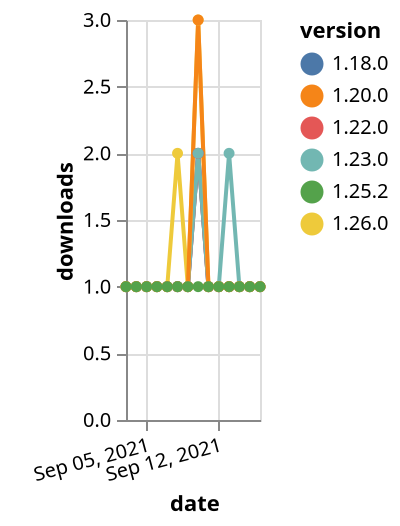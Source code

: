 {"$schema": "https://vega.github.io/schema/vega-lite/v5.json", "description": "A simple bar chart with embedded data.", "data": {"values": [{"date": "2021-09-03", "total": 216, "delta": 1, "version": "1.18.0"}, {"date": "2021-09-04", "total": 217, "delta": 1, "version": "1.18.0"}, {"date": "2021-09-05", "total": 218, "delta": 1, "version": "1.18.0"}, {"date": "2021-09-06", "total": 219, "delta": 1, "version": "1.18.0"}, {"date": "2021-09-07", "total": 220, "delta": 1, "version": "1.18.0"}, {"date": "2021-09-08", "total": 221, "delta": 1, "version": "1.18.0"}, {"date": "2021-09-09", "total": 222, "delta": 1, "version": "1.18.0"}, {"date": "2021-09-10", "total": 224, "delta": 2, "version": "1.18.0"}, {"date": "2021-09-11", "total": 225, "delta": 1, "version": "1.18.0"}, {"date": "2021-09-12", "total": 226, "delta": 1, "version": "1.18.0"}, {"date": "2021-09-13", "total": 227, "delta": 1, "version": "1.18.0"}, {"date": "2021-09-14", "total": 228, "delta": 1, "version": "1.18.0"}, {"date": "2021-09-15", "total": 229, "delta": 1, "version": "1.18.0"}, {"date": "2021-09-16", "total": 230, "delta": 1, "version": "1.18.0"}, {"date": "2021-09-03", "total": 167, "delta": 1, "version": "1.22.0"}, {"date": "2021-09-04", "total": 168, "delta": 1, "version": "1.22.0"}, {"date": "2021-09-05", "total": 169, "delta": 1, "version": "1.22.0"}, {"date": "2021-09-06", "total": 170, "delta": 1, "version": "1.22.0"}, {"date": "2021-09-07", "total": 171, "delta": 1, "version": "1.22.0"}, {"date": "2021-09-08", "total": 172, "delta": 1, "version": "1.22.0"}, {"date": "2021-09-09", "total": 173, "delta": 1, "version": "1.22.0"}, {"date": "2021-09-10", "total": 175, "delta": 2, "version": "1.22.0"}, {"date": "2021-09-11", "total": 176, "delta": 1, "version": "1.22.0"}, {"date": "2021-09-12", "total": 177, "delta": 1, "version": "1.22.0"}, {"date": "2021-09-13", "total": 178, "delta": 1, "version": "1.22.0"}, {"date": "2021-09-14", "total": 179, "delta": 1, "version": "1.22.0"}, {"date": "2021-09-15", "total": 180, "delta": 1, "version": "1.22.0"}, {"date": "2021-09-16", "total": 181, "delta": 1, "version": "1.22.0"}, {"date": "2021-09-03", "total": 156, "delta": 1, "version": "1.23.0"}, {"date": "2021-09-04", "total": 157, "delta": 1, "version": "1.23.0"}, {"date": "2021-09-05", "total": 158, "delta": 1, "version": "1.23.0"}, {"date": "2021-09-06", "total": 159, "delta": 1, "version": "1.23.0"}, {"date": "2021-09-07", "total": 160, "delta": 1, "version": "1.23.0"}, {"date": "2021-09-08", "total": 161, "delta": 1, "version": "1.23.0"}, {"date": "2021-09-09", "total": 162, "delta": 1, "version": "1.23.0"}, {"date": "2021-09-10", "total": 164, "delta": 2, "version": "1.23.0"}, {"date": "2021-09-11", "total": 165, "delta": 1, "version": "1.23.0"}, {"date": "2021-09-12", "total": 166, "delta": 1, "version": "1.23.0"}, {"date": "2021-09-13", "total": 168, "delta": 2, "version": "1.23.0"}, {"date": "2021-09-14", "total": 169, "delta": 1, "version": "1.23.0"}, {"date": "2021-09-15", "total": 170, "delta": 1, "version": "1.23.0"}, {"date": "2021-09-16", "total": 171, "delta": 1, "version": "1.23.0"}, {"date": "2021-09-03", "total": 170, "delta": 1, "version": "1.26.0"}, {"date": "2021-09-04", "total": 171, "delta": 1, "version": "1.26.0"}, {"date": "2021-09-05", "total": 172, "delta": 1, "version": "1.26.0"}, {"date": "2021-09-06", "total": 173, "delta": 1, "version": "1.26.0"}, {"date": "2021-09-07", "total": 174, "delta": 1, "version": "1.26.0"}, {"date": "2021-09-08", "total": 176, "delta": 2, "version": "1.26.0"}, {"date": "2021-09-09", "total": 177, "delta": 1, "version": "1.26.0"}, {"date": "2021-09-10", "total": 180, "delta": 3, "version": "1.26.0"}, {"date": "2021-09-11", "total": 181, "delta": 1, "version": "1.26.0"}, {"date": "2021-09-12", "total": 182, "delta": 1, "version": "1.26.0"}, {"date": "2021-09-13", "total": 183, "delta": 1, "version": "1.26.0"}, {"date": "2021-09-14", "total": 184, "delta": 1, "version": "1.26.0"}, {"date": "2021-09-15", "total": 185, "delta": 1, "version": "1.26.0"}, {"date": "2021-09-16", "total": 186, "delta": 1, "version": "1.26.0"}, {"date": "2021-09-03", "total": 285, "delta": 1, "version": "1.20.0"}, {"date": "2021-09-04", "total": 286, "delta": 1, "version": "1.20.0"}, {"date": "2021-09-05", "total": 287, "delta": 1, "version": "1.20.0"}, {"date": "2021-09-06", "total": 288, "delta": 1, "version": "1.20.0"}, {"date": "2021-09-07", "total": 289, "delta": 1, "version": "1.20.0"}, {"date": "2021-09-08", "total": 290, "delta": 1, "version": "1.20.0"}, {"date": "2021-09-09", "total": 291, "delta": 1, "version": "1.20.0"}, {"date": "2021-09-10", "total": 294, "delta": 3, "version": "1.20.0"}, {"date": "2021-09-11", "total": 295, "delta": 1, "version": "1.20.0"}, {"date": "2021-09-12", "total": 296, "delta": 1, "version": "1.20.0"}, {"date": "2021-09-13", "total": 297, "delta": 1, "version": "1.20.0"}, {"date": "2021-09-14", "total": 298, "delta": 1, "version": "1.20.0"}, {"date": "2021-09-15", "total": 299, "delta": 1, "version": "1.20.0"}, {"date": "2021-09-16", "total": 300, "delta": 1, "version": "1.20.0"}, {"date": "2021-09-03", "total": 140, "delta": 1, "version": "1.25.2"}, {"date": "2021-09-04", "total": 141, "delta": 1, "version": "1.25.2"}, {"date": "2021-09-05", "total": 142, "delta": 1, "version": "1.25.2"}, {"date": "2021-09-06", "total": 143, "delta": 1, "version": "1.25.2"}, {"date": "2021-09-07", "total": 144, "delta": 1, "version": "1.25.2"}, {"date": "2021-09-08", "total": 145, "delta": 1, "version": "1.25.2"}, {"date": "2021-09-09", "total": 146, "delta": 1, "version": "1.25.2"}, {"date": "2021-09-10", "total": 147, "delta": 1, "version": "1.25.2"}, {"date": "2021-09-11", "total": 148, "delta": 1, "version": "1.25.2"}, {"date": "2021-09-12", "total": 149, "delta": 1, "version": "1.25.2"}, {"date": "2021-09-13", "total": 150, "delta": 1, "version": "1.25.2"}, {"date": "2021-09-14", "total": 151, "delta": 1, "version": "1.25.2"}, {"date": "2021-09-15", "total": 152, "delta": 1, "version": "1.25.2"}, {"date": "2021-09-16", "total": 153, "delta": 1, "version": "1.25.2"}]}, "width": "container", "mark": {"type": "line", "point": {"filled": true}}, "encoding": {"x": {"field": "date", "type": "temporal", "timeUnit": "yearmonthdate", "title": "date", "axis": {"labelAngle": -15}}, "y": {"field": "delta", "type": "quantitative", "title": "downloads"}, "color": {"field": "version", "type": "nominal"}, "tooltip": {"field": "delta"}}}
